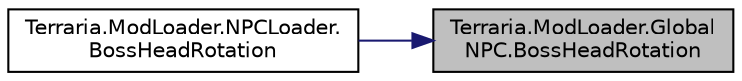 digraph "Terraria.ModLoader.GlobalNPC.BossHeadRotation"
{
 // LATEX_PDF_SIZE
  edge [fontname="Helvetica",fontsize="10",labelfontname="Helvetica",labelfontsize="10"];
  node [fontname="Helvetica",fontsize="10",shape=record];
  rankdir="RL";
  Node1 [label="Terraria.ModLoader.Global\lNPC.BossHeadRotation",height=0.2,width=0.4,color="black", fillcolor="grey75", style="filled", fontcolor="black",tooltip="Allows you to customize the rotation of an NPC's boss head icon on the map."];
  Node1 -> Node2 [dir="back",color="midnightblue",fontsize="10",style="solid",fontname="Helvetica"];
  Node2 [label="Terraria.ModLoader.NPCLoader.\lBossHeadRotation",height=0.2,width=0.4,color="black", fillcolor="white", style="filled",URL="$class_terraria_1_1_mod_loader_1_1_n_p_c_loader.html#aa1da2988491c15c050483597e984bd7a",tooltip=" "];
}
